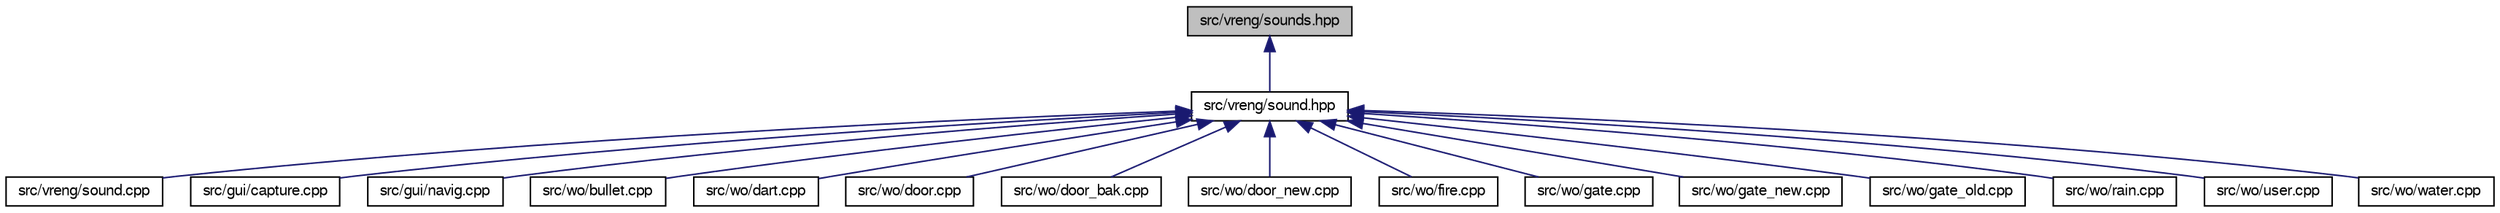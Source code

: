 digraph "src/vreng/sounds.hpp"
{
 // LATEX_PDF_SIZE
  bgcolor="transparent";
  edge [fontname="FreeSans",fontsize="10",labelfontname="FreeSans",labelfontsize="10"];
  node [fontname="FreeSans",fontsize="10",shape=record];
  Node1 [label="src/vreng/sounds.hpp",height=0.2,width=0.4,color="black", fillcolor="grey75", style="filled", fontcolor="black",tooltip=" "];
  Node1 -> Node2 [dir="back",color="midnightblue",fontsize="10",style="solid",fontname="FreeSans"];
  Node2 [label="src/vreng/sound.hpp",height=0.2,width=0.4,color="black",URL="$a00095.html",tooltip=" "];
  Node2 -> Node3 [dir="back",color="midnightblue",fontsize="10",style="solid",fontname="FreeSans"];
  Node3 [label="src/vreng/sound.cpp",height=0.2,width=0.4,color="black",URL="$a00092.html",tooltip=" "];
  Node2 -> Node4 [dir="back",color="midnightblue",fontsize="10",style="solid",fontname="FreeSans"];
  Node4 [label="src/gui/capture.cpp",height=0.2,width=0.4,color="black",URL="$a00200.html",tooltip=" "];
  Node2 -> Node5 [dir="back",color="midnightblue",fontsize="10",style="solid",fontname="FreeSans"];
  Node5 [label="src/gui/navig.cpp",height=0.2,width=0.4,color="black",URL="$a00230.html",tooltip=" "];
  Node2 -> Node6 [dir="back",color="midnightblue",fontsize="10",style="solid",fontname="FreeSans"];
  Node6 [label="src/wo/bullet.cpp",height=0.2,width=0.4,color="black",URL="$a00332.html",tooltip=" "];
  Node2 -> Node7 [dir="back",color="midnightblue",fontsize="10",style="solid",fontname="FreeSans"];
  Node7 [label="src/wo/dart.cpp",height=0.2,width=0.4,color="black",URL="$a00395.html",tooltip=" "];
  Node2 -> Node8 [dir="back",color="midnightblue",fontsize="10",style="solid",fontname="FreeSans"];
  Node8 [label="src/wo/door.cpp",height=0.2,width=0.4,color="black",URL="$a00407.html",tooltip=" "];
  Node2 -> Node9 [dir="back",color="midnightblue",fontsize="10",style="solid",fontname="FreeSans"];
  Node9 [label="src/wo/door_bak.cpp",height=0.2,width=0.4,color="black",URL="$a00413.html",tooltip=" "];
  Node2 -> Node10 [dir="back",color="midnightblue",fontsize="10",style="solid",fontname="FreeSans"];
  Node10 [label="src/wo/door_new.cpp",height=0.2,width=0.4,color="black",URL="$a00419.html",tooltip=" "];
  Node2 -> Node11 [dir="back",color="midnightblue",fontsize="10",style="solid",fontname="FreeSans"];
  Node11 [label="src/wo/fire.cpp",height=0.2,width=0.4,color="black",URL="$a00443.html",tooltip=" "];
  Node2 -> Node12 [dir="back",color="midnightblue",fontsize="10",style="solid",fontname="FreeSans"];
  Node12 [label="src/wo/gate.cpp",height=0.2,width=0.4,color="black",URL="$a00479.html",tooltip=" "];
  Node2 -> Node13 [dir="back",color="midnightblue",fontsize="10",style="solid",fontname="FreeSans"];
  Node13 [label="src/wo/gate_new.cpp",height=0.2,width=0.4,color="black",URL="$a00485.html",tooltip=" "];
  Node2 -> Node14 [dir="back",color="midnightblue",fontsize="10",style="solid",fontname="FreeSans"];
  Node14 [label="src/wo/gate_old.cpp",height=0.2,width=0.4,color="black",URL="$a00491.html",tooltip=" "];
  Node2 -> Node15 [dir="back",color="midnightblue",fontsize="10",style="solid",fontname="FreeSans"];
  Node15 [label="src/wo/rain.cpp",height=0.2,width=0.4,color="black",URL="$a00659.html",tooltip=" "];
  Node2 -> Node16 [dir="back",color="midnightblue",fontsize="10",style="solid",fontname="FreeSans"];
  Node16 [label="src/wo/user.cpp",height=0.2,width=0.4,color="black",URL="$a00785.html",tooltip=" "];
  Node2 -> Node17 [dir="back",color="midnightblue",fontsize="10",style="solid",fontname="FreeSans"];
  Node17 [label="src/wo/water.cpp",height=0.2,width=0.4,color="black",URL="$a00827.html",tooltip=" "];
}

